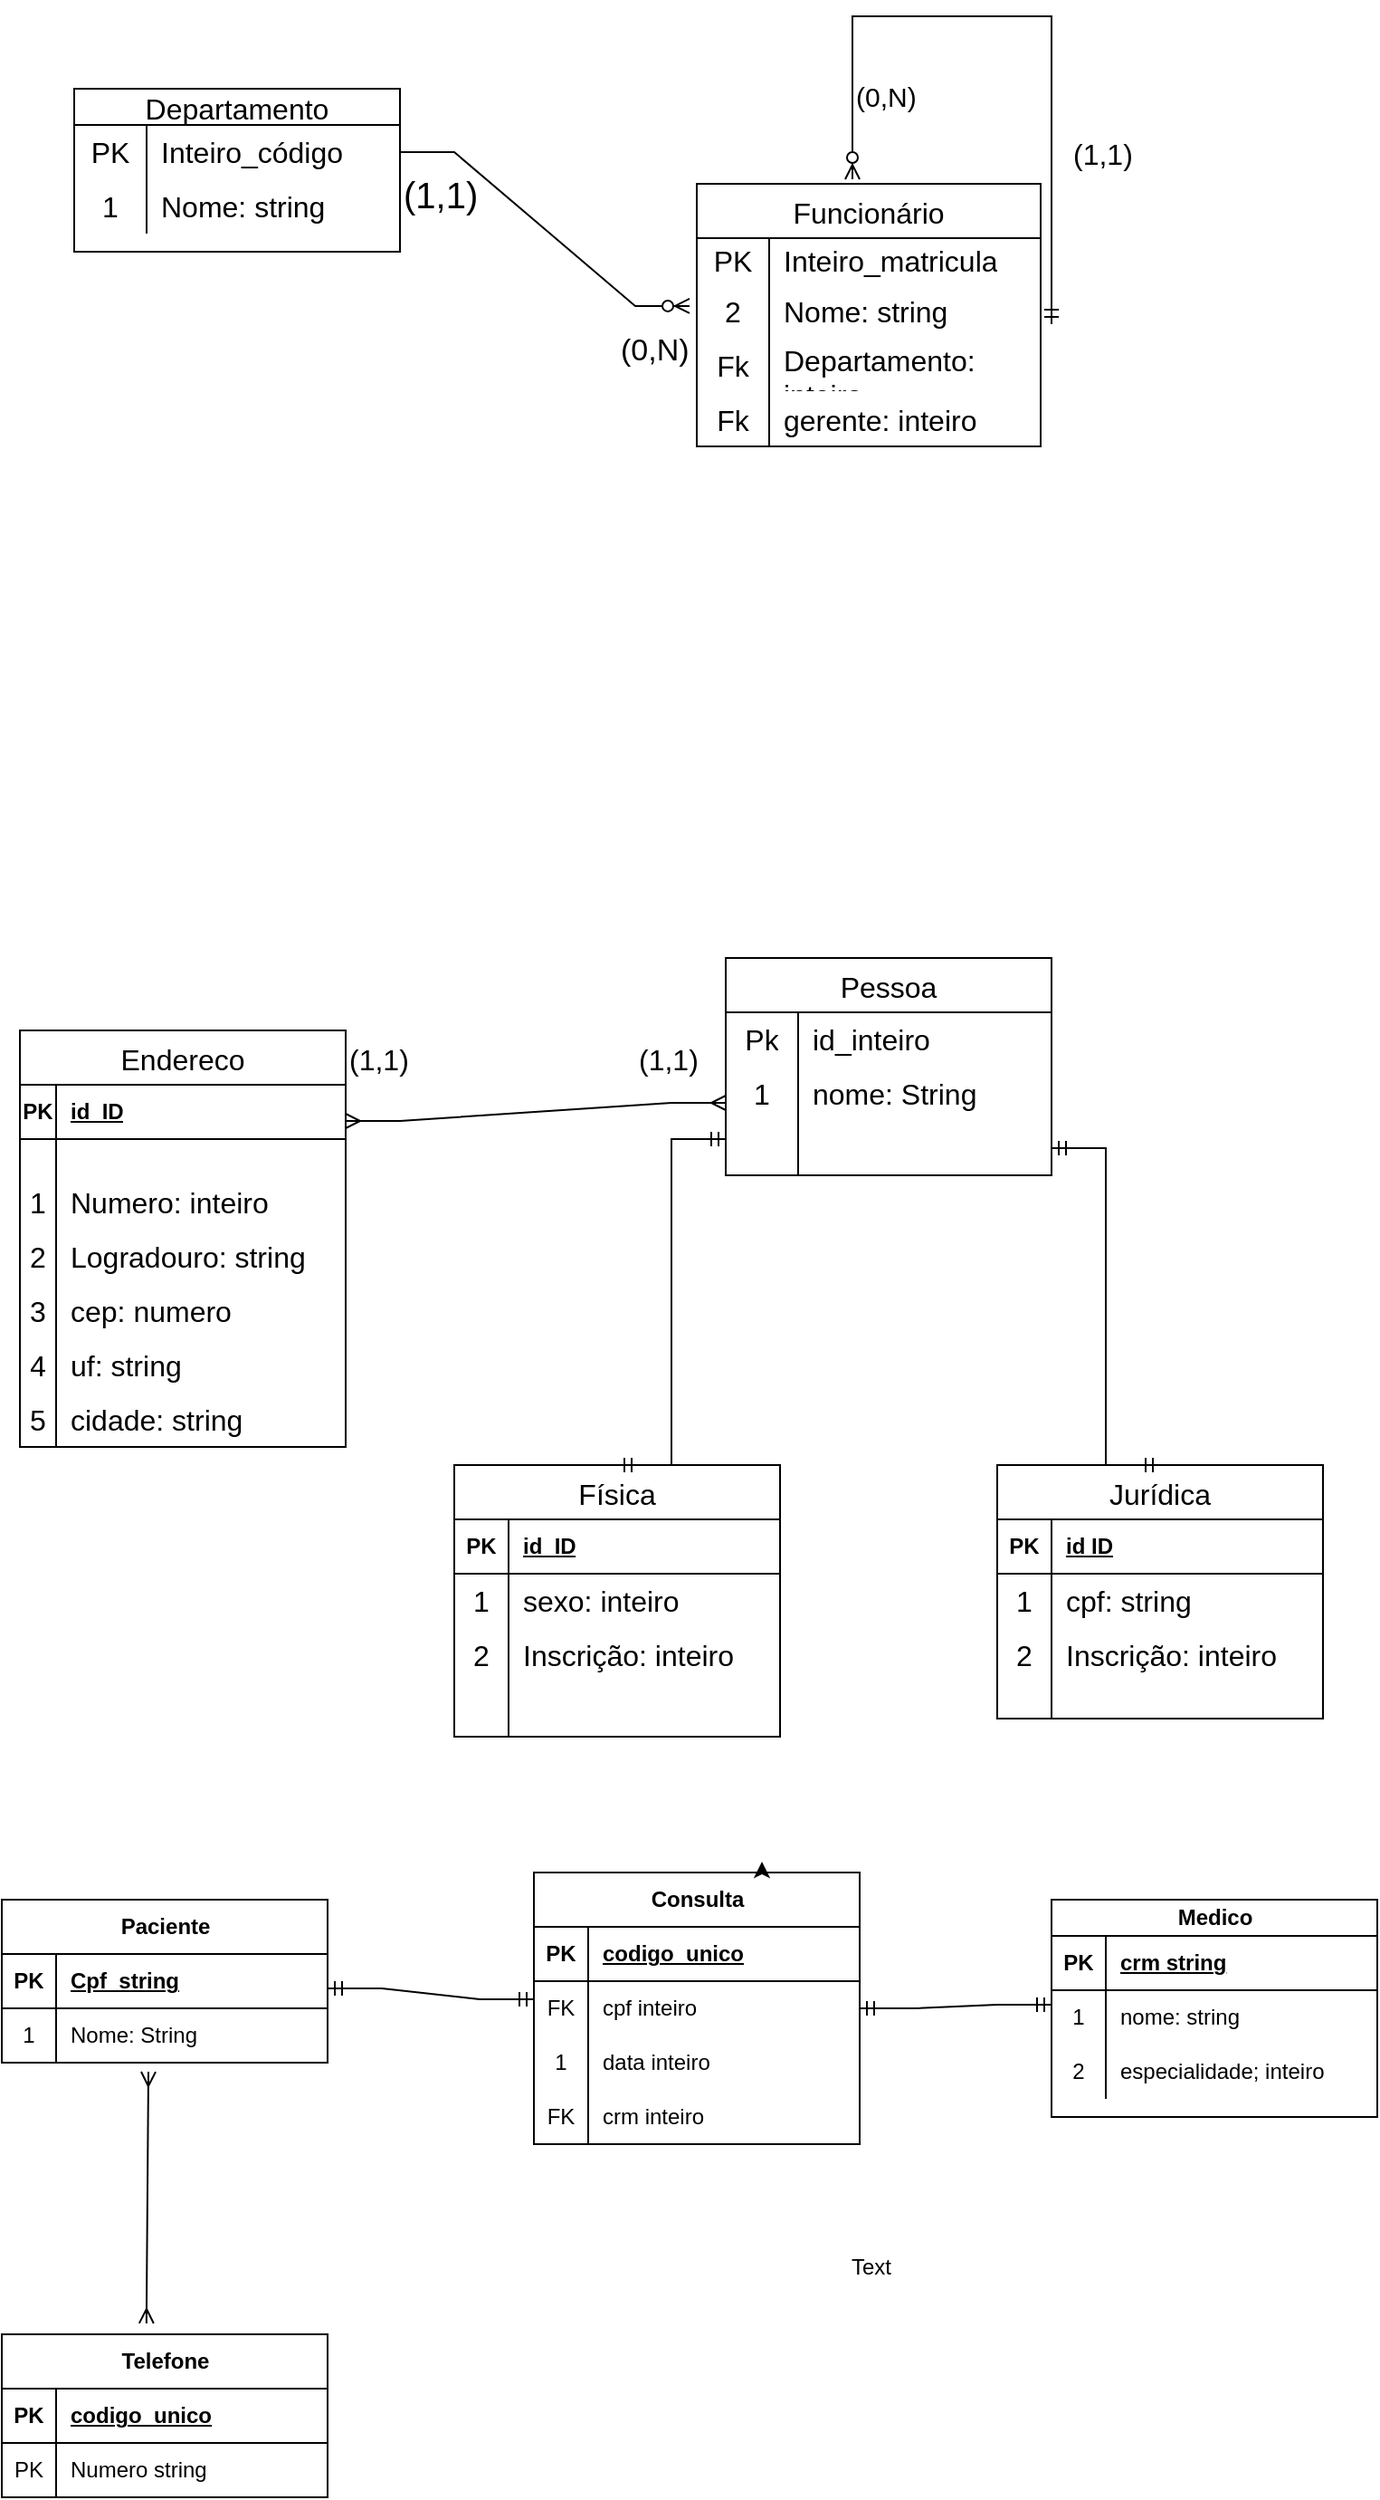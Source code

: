 <mxfile version="21.7.1" type="github">
  <diagram name="Página-1" id="cpwpBr8-dhj33MzZQWBF">
    <mxGraphModel dx="880" dy="478" grid="1" gridSize="10" guides="1" tooltips="1" connect="1" arrows="1" fold="1" page="1" pageScale="1" pageWidth="827" pageHeight="1169" math="0" shadow="0">
      <root>
        <mxCell id="0" />
        <mxCell id="1" parent="0" />
        <mxCell id="XWJ2DU5kBbgb5v6cPafS-4" value="Departamento" style="shape=table;startSize=20;container=1;collapsible=0;childLayout=tableLayout;fixedRows=1;rowLines=0;fontStyle=0;strokeColor=default;fontSize=16;" vertex="1" parent="1">
          <mxGeometry x="70" y="120" width="180" height="90" as="geometry" />
        </mxCell>
        <mxCell id="XWJ2DU5kBbgb5v6cPafS-5" value="" style="shape=tableRow;horizontal=0;startSize=0;swimlaneHead=0;swimlaneBody=0;top=0;left=0;bottom=0;right=0;collapsible=0;dropTarget=0;fillColor=none;points=[[0,0.5],[1,0.5]];portConstraint=eastwest;strokeColor=inherit;fontSize=16;" vertex="1" parent="XWJ2DU5kBbgb5v6cPafS-4">
          <mxGeometry y="20" width="180" height="30" as="geometry" />
        </mxCell>
        <mxCell id="XWJ2DU5kBbgb5v6cPafS-6" value="PK" style="shape=partialRectangle;html=1;whiteSpace=wrap;connectable=0;fillColor=none;top=0;left=0;bottom=0;right=0;overflow=hidden;pointerEvents=1;strokeColor=inherit;fontSize=16;" vertex="1" parent="XWJ2DU5kBbgb5v6cPafS-5">
          <mxGeometry width="40" height="30" as="geometry">
            <mxRectangle width="40" height="30" as="alternateBounds" />
          </mxGeometry>
        </mxCell>
        <mxCell id="XWJ2DU5kBbgb5v6cPafS-7" value="Inteiro_código" style="shape=partialRectangle;html=1;whiteSpace=wrap;connectable=0;fillColor=none;top=0;left=0;bottom=0;right=0;align=left;spacingLeft=6;overflow=hidden;strokeColor=inherit;fontSize=16;" vertex="1" parent="XWJ2DU5kBbgb5v6cPafS-5">
          <mxGeometry x="40" width="140" height="30" as="geometry">
            <mxRectangle width="140" height="30" as="alternateBounds" />
          </mxGeometry>
        </mxCell>
        <mxCell id="XWJ2DU5kBbgb5v6cPafS-8" value="" style="shape=tableRow;horizontal=0;startSize=0;swimlaneHead=0;swimlaneBody=0;top=0;left=0;bottom=0;right=0;collapsible=0;dropTarget=0;fillColor=none;points=[[0,0.5],[1,0.5]];portConstraint=eastwest;strokeColor=inherit;fontSize=16;" vertex="1" parent="XWJ2DU5kBbgb5v6cPafS-4">
          <mxGeometry y="50" width="180" height="30" as="geometry" />
        </mxCell>
        <mxCell id="XWJ2DU5kBbgb5v6cPafS-9" value="1" style="shape=partialRectangle;html=1;whiteSpace=wrap;connectable=0;fillColor=none;top=0;left=0;bottom=0;right=0;overflow=hidden;strokeColor=inherit;fontSize=16;" vertex="1" parent="XWJ2DU5kBbgb5v6cPafS-8">
          <mxGeometry width="40" height="30" as="geometry">
            <mxRectangle width="40" height="30" as="alternateBounds" />
          </mxGeometry>
        </mxCell>
        <mxCell id="XWJ2DU5kBbgb5v6cPafS-10" value="Nome: string" style="shape=partialRectangle;html=1;whiteSpace=wrap;connectable=0;fillColor=none;top=0;left=0;bottom=0;right=0;align=left;spacingLeft=6;overflow=hidden;strokeColor=inherit;fontSize=16;" vertex="1" parent="XWJ2DU5kBbgb5v6cPafS-8">
          <mxGeometry x="40" width="140" height="30" as="geometry">
            <mxRectangle width="140" height="30" as="alternateBounds" />
          </mxGeometry>
        </mxCell>
        <mxCell id="XWJ2DU5kBbgb5v6cPafS-16" value="&lt;font style=&quot;font-size: 20px;&quot;&gt;(1,1)&lt;/font&gt;" style="text;whiteSpace=wrap;html=1;" vertex="1" parent="1">
          <mxGeometry x="250" y="160" width="80" height="40" as="geometry" />
        </mxCell>
        <mxCell id="XWJ2DU5kBbgb5v6cPafS-18" value="Funcionário" style="shape=table;startSize=30;container=1;collapsible=0;childLayout=tableLayout;fixedRows=1;rowLines=0;fontStyle=0;strokeColor=default;fontSize=16;" vertex="1" parent="1">
          <mxGeometry x="414" y="172.5" width="190" height="145" as="geometry" />
        </mxCell>
        <mxCell id="XWJ2DU5kBbgb5v6cPafS-19" value="" style="shape=tableRow;horizontal=0;startSize=0;swimlaneHead=0;swimlaneBody=0;top=0;left=0;bottom=0;right=0;collapsible=0;dropTarget=0;fillColor=none;points=[[0,0.5],[1,0.5]];portConstraint=eastwest;strokeColor=inherit;fontSize=16;" vertex="1" parent="XWJ2DU5kBbgb5v6cPafS-18">
          <mxGeometry y="30" width="190" height="25" as="geometry" />
        </mxCell>
        <mxCell id="XWJ2DU5kBbgb5v6cPafS-20" value="PK" style="shape=partialRectangle;html=1;whiteSpace=wrap;connectable=0;fillColor=none;top=0;left=0;bottom=0;right=0;overflow=hidden;pointerEvents=1;strokeColor=inherit;fontSize=16;" vertex="1" parent="XWJ2DU5kBbgb5v6cPafS-19">
          <mxGeometry width="40" height="25" as="geometry">
            <mxRectangle width="40" height="25" as="alternateBounds" />
          </mxGeometry>
        </mxCell>
        <mxCell id="XWJ2DU5kBbgb5v6cPafS-21" value="Inteiro_matricula" style="shape=partialRectangle;html=1;whiteSpace=wrap;connectable=0;fillColor=none;top=0;left=0;bottom=0;right=0;align=left;spacingLeft=6;overflow=hidden;strokeColor=inherit;fontSize=16;" vertex="1" parent="XWJ2DU5kBbgb5v6cPafS-19">
          <mxGeometry x="40" width="150" height="25" as="geometry">
            <mxRectangle width="150" height="25" as="alternateBounds" />
          </mxGeometry>
        </mxCell>
        <mxCell id="XWJ2DU5kBbgb5v6cPafS-22" value="" style="shape=tableRow;horizontal=0;startSize=0;swimlaneHead=0;swimlaneBody=0;top=0;left=0;bottom=0;right=0;collapsible=0;dropTarget=0;fillColor=none;points=[[0,0.5],[1,0.5]];portConstraint=eastwest;strokeColor=inherit;fontSize=16;" vertex="1" parent="XWJ2DU5kBbgb5v6cPafS-18">
          <mxGeometry y="55" width="190" height="30" as="geometry" />
        </mxCell>
        <mxCell id="XWJ2DU5kBbgb5v6cPafS-23" value="2" style="shape=partialRectangle;html=1;whiteSpace=wrap;connectable=0;fillColor=none;top=0;left=0;bottom=0;right=0;overflow=hidden;strokeColor=inherit;fontSize=16;" vertex="1" parent="XWJ2DU5kBbgb5v6cPafS-22">
          <mxGeometry width="40" height="30" as="geometry">
            <mxRectangle width="40" height="30" as="alternateBounds" />
          </mxGeometry>
        </mxCell>
        <mxCell id="XWJ2DU5kBbgb5v6cPafS-24" value="Nome: string" style="shape=partialRectangle;html=1;whiteSpace=wrap;connectable=0;fillColor=none;top=0;left=0;bottom=0;right=0;align=left;spacingLeft=6;overflow=hidden;strokeColor=inherit;fontSize=16;" vertex="1" parent="XWJ2DU5kBbgb5v6cPafS-22">
          <mxGeometry x="40" width="150" height="30" as="geometry">
            <mxRectangle width="150" height="30" as="alternateBounds" />
          </mxGeometry>
        </mxCell>
        <mxCell id="XWJ2DU5kBbgb5v6cPafS-39" value="" style="shape=tableRow;horizontal=0;startSize=0;swimlaneHead=0;swimlaneBody=0;top=0;left=0;bottom=0;right=0;collapsible=0;dropTarget=0;fillColor=none;points=[[0,0.5],[1,0.5]];portConstraint=eastwest;strokeColor=inherit;fontSize=16;" vertex="1" parent="XWJ2DU5kBbgb5v6cPafS-18">
          <mxGeometry y="85" width="190" height="30" as="geometry" />
        </mxCell>
        <mxCell id="XWJ2DU5kBbgb5v6cPafS-40" value="Fk" style="shape=partialRectangle;html=1;whiteSpace=wrap;connectable=0;fillColor=none;top=0;left=0;bottom=0;right=0;overflow=hidden;strokeColor=inherit;fontSize=16;" vertex="1" parent="XWJ2DU5kBbgb5v6cPafS-39">
          <mxGeometry width="40" height="30" as="geometry">
            <mxRectangle width="40" height="30" as="alternateBounds" />
          </mxGeometry>
        </mxCell>
        <mxCell id="XWJ2DU5kBbgb5v6cPafS-41" value="Departamento: inteiro" style="shape=partialRectangle;html=1;whiteSpace=wrap;connectable=0;fillColor=none;top=0;left=0;bottom=0;right=0;align=left;spacingLeft=6;overflow=hidden;strokeColor=inherit;fontSize=16;" vertex="1" parent="XWJ2DU5kBbgb5v6cPafS-39">
          <mxGeometry x="40" width="150" height="30" as="geometry">
            <mxRectangle width="150" height="30" as="alternateBounds" />
          </mxGeometry>
        </mxCell>
        <mxCell id="XWJ2DU5kBbgb5v6cPafS-25" value="" style="shape=tableRow;horizontal=0;startSize=0;swimlaneHead=0;swimlaneBody=0;top=0;left=0;bottom=0;right=0;collapsible=0;dropTarget=0;fillColor=none;points=[[0,0.5],[1,0.5]];portConstraint=eastwest;strokeColor=inherit;fontSize=16;" vertex="1" parent="XWJ2DU5kBbgb5v6cPafS-18">
          <mxGeometry y="115" width="190" height="30" as="geometry" />
        </mxCell>
        <mxCell id="XWJ2DU5kBbgb5v6cPafS-26" value="Fk" style="shape=partialRectangle;html=1;whiteSpace=wrap;connectable=0;fillColor=none;top=0;left=0;bottom=0;right=0;overflow=hidden;strokeColor=inherit;fontSize=16;" vertex="1" parent="XWJ2DU5kBbgb5v6cPafS-25">
          <mxGeometry width="40" height="30" as="geometry">
            <mxRectangle width="40" height="30" as="alternateBounds" />
          </mxGeometry>
        </mxCell>
        <mxCell id="XWJ2DU5kBbgb5v6cPafS-27" value="gerente: inteiro" style="shape=partialRectangle;html=1;whiteSpace=wrap;connectable=0;fillColor=none;top=0;left=0;bottom=0;right=0;align=left;spacingLeft=6;overflow=hidden;strokeColor=inherit;fontSize=16;" vertex="1" parent="XWJ2DU5kBbgb5v6cPafS-25">
          <mxGeometry x="40" width="150" height="30" as="geometry">
            <mxRectangle width="150" height="30" as="alternateBounds" />
          </mxGeometry>
        </mxCell>
        <mxCell id="XWJ2DU5kBbgb5v6cPafS-28" value="&lt;font style=&quot;font-size: 17px;&quot;&gt;(0,N)&lt;/font&gt;" style="text;whiteSpace=wrap;html=1;" vertex="1" parent="1">
          <mxGeometry x="370" y="247.5" width="60" height="40" as="geometry" />
        </mxCell>
        <mxCell id="XWJ2DU5kBbgb5v6cPafS-32" value="&lt;font style=&quot;font-size: 16px;&quot;&gt;(1,1)&lt;/font&gt;" style="text;whiteSpace=wrap;html=1;" vertex="1" parent="1">
          <mxGeometry x="620" y="140" width="60" height="40" as="geometry" />
        </mxCell>
        <mxCell id="XWJ2DU5kBbgb5v6cPafS-37" value="&lt;font style=&quot;font-size: 15px;&quot;&gt;(0,N)&lt;/font&gt;" style="text;whiteSpace=wrap;html=1;" vertex="1" parent="1">
          <mxGeometry x="500" y="108.75" width="60" height="40" as="geometry" />
        </mxCell>
        <mxCell id="XWJ2DU5kBbgb5v6cPafS-38" value="" style="edgeStyle=entityRelationEdgeStyle;fontSize=12;html=1;endArrow=ERzeroToMany;endFill=1;rounded=0;entryX=0;entryY=0.444;entryDx=0;entryDy=0;entryPerimeter=0;exitX=1;exitY=0.5;exitDx=0;exitDy=0;" edge="1" parent="1" source="XWJ2DU5kBbgb5v6cPafS-5">
          <mxGeometry width="100" height="100" relative="1" as="geometry">
            <mxPoint x="170" y="410" as="sourcePoint" />
            <mxPoint x="410" y="239.96" as="targetPoint" />
            <Array as="points">
              <mxPoint x="150" y="310" />
              <mxPoint x="340" y="270" />
              <mxPoint x="260" y="410" />
              <mxPoint x="200" y="320" />
            </Array>
          </mxGeometry>
        </mxCell>
        <mxCell id="XWJ2DU5kBbgb5v6cPafS-48" value="" style="edgeStyle=elbowEdgeStyle;fontSize=12;html=1;endArrow=ERzeroToMany;startArrow=ERmandOne;rounded=0;elbow=vertical;" edge="1" parent="1">
          <mxGeometry width="100" height="100" relative="1" as="geometry">
            <mxPoint x="610" y="250" as="sourcePoint" />
            <mxPoint x="500" y="170" as="targetPoint" />
            <Array as="points">
              <mxPoint x="530" y="80" />
            </Array>
          </mxGeometry>
        </mxCell>
        <mxCell id="XWJ2DU5kBbgb5v6cPafS-50" value="Endereco " style="shape=table;startSize=30;container=1;collapsible=0;childLayout=tableLayout;fixedRows=1;rowLines=0;fontStyle=0;strokeColor=default;fontSize=16;" vertex="1" parent="1">
          <mxGeometry x="40" y="640" width="180" height="230" as="geometry" />
        </mxCell>
        <mxCell id="XWJ2DU5kBbgb5v6cPafS-122" value="" style="shape=tableRow;horizontal=0;startSize=0;swimlaneHead=0;swimlaneBody=0;fillColor=none;collapsible=0;dropTarget=0;points=[[0,0.5],[1,0.5]];portConstraint=eastwest;top=0;left=0;right=0;bottom=1;" vertex="1" parent="XWJ2DU5kBbgb5v6cPafS-50">
          <mxGeometry y="30" width="180" height="30" as="geometry" />
        </mxCell>
        <mxCell id="XWJ2DU5kBbgb5v6cPafS-123" value="PK" style="shape=partialRectangle;connectable=0;fillColor=none;top=0;left=0;bottom=0;right=0;fontStyle=1;overflow=hidden;whiteSpace=wrap;html=1;" vertex="1" parent="XWJ2DU5kBbgb5v6cPafS-122">
          <mxGeometry width="20" height="30" as="geometry">
            <mxRectangle width="20" height="30" as="alternateBounds" />
          </mxGeometry>
        </mxCell>
        <mxCell id="XWJ2DU5kBbgb5v6cPafS-124" value="id_ID" style="shape=partialRectangle;connectable=0;fillColor=none;top=0;left=0;bottom=0;right=0;align=left;spacingLeft=6;fontStyle=5;overflow=hidden;whiteSpace=wrap;html=1;" vertex="1" parent="XWJ2DU5kBbgb5v6cPafS-122">
          <mxGeometry x="20" width="160" height="30" as="geometry">
            <mxRectangle width="160" height="30" as="alternateBounds" />
          </mxGeometry>
        </mxCell>
        <mxCell id="XWJ2DU5kBbgb5v6cPafS-114" value="" style="shape=tableRow;horizontal=0;startSize=0;swimlaneHead=0;swimlaneBody=0;top=0;left=0;bottom=0;right=0;collapsible=0;dropTarget=0;fillColor=none;points=[[0,0.5],[1,0.5]];portConstraint=eastwest;strokeColor=inherit;fontSize=16;" vertex="1" parent="XWJ2DU5kBbgb5v6cPafS-50">
          <mxGeometry y="60" width="180" height="20" as="geometry" />
        </mxCell>
        <mxCell id="XWJ2DU5kBbgb5v6cPafS-115" value="" style="shape=partialRectangle;html=1;whiteSpace=wrap;connectable=0;fillColor=none;top=0;left=0;bottom=0;right=0;overflow=hidden;pointerEvents=1;strokeColor=inherit;fontSize=16;" vertex="1" parent="XWJ2DU5kBbgb5v6cPafS-114">
          <mxGeometry width="20" height="20" as="geometry">
            <mxRectangle width="20" height="20" as="alternateBounds" />
          </mxGeometry>
        </mxCell>
        <mxCell id="XWJ2DU5kBbgb5v6cPafS-116" value="" style="shape=partialRectangle;html=1;whiteSpace=wrap;connectable=0;fillColor=none;top=0;left=0;bottom=0;right=0;align=left;spacingLeft=6;overflow=hidden;strokeColor=inherit;fontSize=16;" vertex="1" parent="XWJ2DU5kBbgb5v6cPafS-114">
          <mxGeometry x="20" width="160" height="20" as="geometry">
            <mxRectangle width="160" height="20" as="alternateBounds" />
          </mxGeometry>
        </mxCell>
        <mxCell id="XWJ2DU5kBbgb5v6cPafS-51" value="" style="shape=tableRow;horizontal=0;startSize=0;swimlaneHead=0;swimlaneBody=0;top=0;left=0;bottom=0;right=0;collapsible=0;dropTarget=0;fillColor=none;points=[[0,0.5],[1,0.5]];portConstraint=eastwest;strokeColor=inherit;fontSize=16;" vertex="1" parent="XWJ2DU5kBbgb5v6cPafS-50">
          <mxGeometry y="80" width="180" height="30" as="geometry" />
        </mxCell>
        <mxCell id="XWJ2DU5kBbgb5v6cPafS-52" value="1" style="shape=partialRectangle;html=1;whiteSpace=wrap;connectable=0;fillColor=none;top=0;left=0;bottom=0;right=0;overflow=hidden;pointerEvents=1;strokeColor=inherit;fontSize=16;" vertex="1" parent="XWJ2DU5kBbgb5v6cPafS-51">
          <mxGeometry width="20" height="30" as="geometry">
            <mxRectangle width="20" height="30" as="alternateBounds" />
          </mxGeometry>
        </mxCell>
        <mxCell id="XWJ2DU5kBbgb5v6cPafS-53" value="Numero: inteiro" style="shape=partialRectangle;html=1;whiteSpace=wrap;connectable=0;fillColor=none;top=0;left=0;bottom=0;right=0;align=left;spacingLeft=6;overflow=hidden;strokeColor=inherit;fontSize=16;" vertex="1" parent="XWJ2DU5kBbgb5v6cPafS-51">
          <mxGeometry x="20" width="160" height="30" as="geometry">
            <mxRectangle width="160" height="30" as="alternateBounds" />
          </mxGeometry>
        </mxCell>
        <mxCell id="XWJ2DU5kBbgb5v6cPafS-54" value="" style="shape=tableRow;horizontal=0;startSize=0;swimlaneHead=0;swimlaneBody=0;top=0;left=0;bottom=0;right=0;collapsible=0;dropTarget=0;fillColor=none;points=[[0,0.5],[1,0.5]];portConstraint=eastwest;strokeColor=inherit;fontSize=16;" vertex="1" parent="XWJ2DU5kBbgb5v6cPafS-50">
          <mxGeometry y="110" width="180" height="30" as="geometry" />
        </mxCell>
        <mxCell id="XWJ2DU5kBbgb5v6cPafS-55" value="2" style="shape=partialRectangle;html=1;whiteSpace=wrap;connectable=0;fillColor=none;top=0;left=0;bottom=0;right=0;overflow=hidden;strokeColor=inherit;fontSize=16;" vertex="1" parent="XWJ2DU5kBbgb5v6cPafS-54">
          <mxGeometry width="20" height="30" as="geometry">
            <mxRectangle width="20" height="30" as="alternateBounds" />
          </mxGeometry>
        </mxCell>
        <mxCell id="XWJ2DU5kBbgb5v6cPafS-56" value="Logradouro: string" style="shape=partialRectangle;html=1;whiteSpace=wrap;connectable=0;fillColor=none;top=0;left=0;bottom=0;right=0;align=left;spacingLeft=6;overflow=hidden;strokeColor=inherit;fontSize=16;" vertex="1" parent="XWJ2DU5kBbgb5v6cPafS-54">
          <mxGeometry x="20" width="160" height="30" as="geometry">
            <mxRectangle width="160" height="30" as="alternateBounds" />
          </mxGeometry>
        </mxCell>
        <mxCell id="XWJ2DU5kBbgb5v6cPafS-57" value="" style="shape=tableRow;horizontal=0;startSize=0;swimlaneHead=0;swimlaneBody=0;top=0;left=0;bottom=0;right=0;collapsible=0;dropTarget=0;fillColor=none;points=[[0,0.5],[1,0.5]];portConstraint=eastwest;strokeColor=inherit;fontSize=16;" vertex="1" parent="XWJ2DU5kBbgb5v6cPafS-50">
          <mxGeometry y="140" width="180" height="30" as="geometry" />
        </mxCell>
        <mxCell id="XWJ2DU5kBbgb5v6cPafS-58" value="3" style="shape=partialRectangle;html=1;whiteSpace=wrap;connectable=0;fillColor=none;top=0;left=0;bottom=0;right=0;overflow=hidden;strokeColor=inherit;fontSize=16;" vertex="1" parent="XWJ2DU5kBbgb5v6cPafS-57">
          <mxGeometry width="20" height="30" as="geometry">
            <mxRectangle width="20" height="30" as="alternateBounds" />
          </mxGeometry>
        </mxCell>
        <mxCell id="XWJ2DU5kBbgb5v6cPafS-59" value="cep: numero" style="shape=partialRectangle;html=1;whiteSpace=wrap;connectable=0;fillColor=none;top=0;left=0;bottom=0;right=0;align=left;spacingLeft=6;overflow=hidden;strokeColor=inherit;fontSize=16;" vertex="1" parent="XWJ2DU5kBbgb5v6cPafS-57">
          <mxGeometry x="20" width="160" height="30" as="geometry">
            <mxRectangle width="160" height="30" as="alternateBounds" />
          </mxGeometry>
        </mxCell>
        <mxCell id="XWJ2DU5kBbgb5v6cPafS-93" value="" style="shape=tableRow;horizontal=0;startSize=0;swimlaneHead=0;swimlaneBody=0;top=0;left=0;bottom=0;right=0;collapsible=0;dropTarget=0;fillColor=none;points=[[0,0.5],[1,0.5]];portConstraint=eastwest;strokeColor=inherit;fontSize=16;" vertex="1" parent="XWJ2DU5kBbgb5v6cPafS-50">
          <mxGeometry y="170" width="180" height="30" as="geometry" />
        </mxCell>
        <mxCell id="XWJ2DU5kBbgb5v6cPafS-94" value="4" style="shape=partialRectangle;html=1;whiteSpace=wrap;connectable=0;fillColor=none;top=0;left=0;bottom=0;right=0;overflow=hidden;strokeColor=inherit;fontSize=16;" vertex="1" parent="XWJ2DU5kBbgb5v6cPafS-93">
          <mxGeometry width="20" height="30" as="geometry">
            <mxRectangle width="20" height="30" as="alternateBounds" />
          </mxGeometry>
        </mxCell>
        <mxCell id="XWJ2DU5kBbgb5v6cPafS-95" value="uf: string" style="shape=partialRectangle;html=1;whiteSpace=wrap;connectable=0;fillColor=none;top=0;left=0;bottom=0;right=0;align=left;spacingLeft=6;overflow=hidden;strokeColor=inherit;fontSize=16;" vertex="1" parent="XWJ2DU5kBbgb5v6cPafS-93">
          <mxGeometry x="20" width="160" height="30" as="geometry">
            <mxRectangle width="160" height="30" as="alternateBounds" />
          </mxGeometry>
        </mxCell>
        <mxCell id="XWJ2DU5kBbgb5v6cPafS-90" value="" style="shape=tableRow;horizontal=0;startSize=0;swimlaneHead=0;swimlaneBody=0;top=0;left=0;bottom=0;right=0;collapsible=0;dropTarget=0;fillColor=none;points=[[0,0.5],[1,0.5]];portConstraint=eastwest;strokeColor=inherit;fontSize=16;" vertex="1" parent="XWJ2DU5kBbgb5v6cPafS-50">
          <mxGeometry y="200" width="180" height="30" as="geometry" />
        </mxCell>
        <mxCell id="XWJ2DU5kBbgb5v6cPafS-91" value="5" style="shape=partialRectangle;html=1;whiteSpace=wrap;connectable=0;fillColor=none;top=0;left=0;bottom=0;right=0;overflow=hidden;strokeColor=inherit;fontSize=16;" vertex="1" parent="XWJ2DU5kBbgb5v6cPafS-90">
          <mxGeometry width="20" height="30" as="geometry">
            <mxRectangle width="20" height="30" as="alternateBounds" />
          </mxGeometry>
        </mxCell>
        <mxCell id="XWJ2DU5kBbgb5v6cPafS-92" value="cidade: string" style="shape=partialRectangle;html=1;whiteSpace=wrap;connectable=0;fillColor=none;top=0;left=0;bottom=0;right=0;align=left;spacingLeft=6;overflow=hidden;strokeColor=inherit;fontSize=16;" vertex="1" parent="XWJ2DU5kBbgb5v6cPafS-90">
          <mxGeometry x="20" width="160" height="30" as="geometry">
            <mxRectangle width="160" height="30" as="alternateBounds" />
          </mxGeometry>
        </mxCell>
        <mxCell id="XWJ2DU5kBbgb5v6cPafS-60" value="Pessoa" style="shape=table;startSize=30;container=1;collapsible=0;childLayout=tableLayout;fixedRows=1;rowLines=0;fontStyle=0;strokeColor=default;fontSize=16;" vertex="1" parent="1">
          <mxGeometry x="430" y="600" width="180" height="120" as="geometry" />
        </mxCell>
        <mxCell id="XWJ2DU5kBbgb5v6cPafS-61" value="" style="shape=tableRow;horizontal=0;startSize=0;swimlaneHead=0;swimlaneBody=0;top=0;left=0;bottom=0;right=0;collapsible=0;dropTarget=0;fillColor=none;points=[[0,0.5],[1,0.5]];portConstraint=eastwest;strokeColor=inherit;fontSize=16;" vertex="1" parent="XWJ2DU5kBbgb5v6cPafS-60">
          <mxGeometry y="30" width="180" height="30" as="geometry" />
        </mxCell>
        <mxCell id="XWJ2DU5kBbgb5v6cPafS-62" value="Pk" style="shape=partialRectangle;html=1;whiteSpace=wrap;connectable=0;fillColor=none;top=0;left=0;bottom=0;right=0;overflow=hidden;pointerEvents=1;strokeColor=inherit;fontSize=16;" vertex="1" parent="XWJ2DU5kBbgb5v6cPafS-61">
          <mxGeometry width="40" height="30" as="geometry">
            <mxRectangle width="40" height="30" as="alternateBounds" />
          </mxGeometry>
        </mxCell>
        <mxCell id="XWJ2DU5kBbgb5v6cPafS-63" value="id_inteiro" style="shape=partialRectangle;html=1;whiteSpace=wrap;connectable=0;fillColor=none;top=0;left=0;bottom=0;right=0;align=left;spacingLeft=6;overflow=hidden;strokeColor=inherit;fontSize=16;" vertex="1" parent="XWJ2DU5kBbgb5v6cPafS-61">
          <mxGeometry x="40" width="140" height="30" as="geometry">
            <mxRectangle width="140" height="30" as="alternateBounds" />
          </mxGeometry>
        </mxCell>
        <mxCell id="XWJ2DU5kBbgb5v6cPafS-64" value="" style="shape=tableRow;horizontal=0;startSize=0;swimlaneHead=0;swimlaneBody=0;top=0;left=0;bottom=0;right=0;collapsible=0;dropTarget=0;fillColor=none;points=[[0,0.5],[1,0.5]];portConstraint=eastwest;strokeColor=inherit;fontSize=16;" vertex="1" parent="XWJ2DU5kBbgb5v6cPafS-60">
          <mxGeometry y="60" width="180" height="30" as="geometry" />
        </mxCell>
        <mxCell id="XWJ2DU5kBbgb5v6cPafS-65" value="1" style="shape=partialRectangle;html=1;whiteSpace=wrap;connectable=0;fillColor=none;top=0;left=0;bottom=0;right=0;overflow=hidden;strokeColor=inherit;fontSize=16;" vertex="1" parent="XWJ2DU5kBbgb5v6cPafS-64">
          <mxGeometry width="40" height="30" as="geometry">
            <mxRectangle width="40" height="30" as="alternateBounds" />
          </mxGeometry>
        </mxCell>
        <mxCell id="XWJ2DU5kBbgb5v6cPafS-66" value="nome: String" style="shape=partialRectangle;html=1;whiteSpace=wrap;connectable=0;fillColor=none;top=0;left=0;bottom=0;right=0;align=left;spacingLeft=6;overflow=hidden;strokeColor=inherit;fontSize=16;" vertex="1" parent="XWJ2DU5kBbgb5v6cPafS-64">
          <mxGeometry x="40" width="140" height="30" as="geometry">
            <mxRectangle width="140" height="30" as="alternateBounds" />
          </mxGeometry>
        </mxCell>
        <mxCell id="XWJ2DU5kBbgb5v6cPafS-67" value="" style="shape=tableRow;horizontal=0;startSize=0;swimlaneHead=0;swimlaneBody=0;top=0;left=0;bottom=0;right=0;collapsible=0;dropTarget=0;fillColor=none;points=[[0,0.5],[1,0.5]];portConstraint=eastwest;strokeColor=inherit;fontSize=16;" vertex="1" parent="XWJ2DU5kBbgb5v6cPafS-60">
          <mxGeometry y="90" width="180" height="30" as="geometry" />
        </mxCell>
        <mxCell id="XWJ2DU5kBbgb5v6cPafS-68" value="" style="shape=partialRectangle;html=1;whiteSpace=wrap;connectable=0;fillColor=none;top=0;left=0;bottom=0;right=0;overflow=hidden;strokeColor=inherit;fontSize=16;" vertex="1" parent="XWJ2DU5kBbgb5v6cPafS-67">
          <mxGeometry width="40" height="30" as="geometry">
            <mxRectangle width="40" height="30" as="alternateBounds" />
          </mxGeometry>
        </mxCell>
        <mxCell id="XWJ2DU5kBbgb5v6cPafS-69" value="" style="shape=partialRectangle;html=1;whiteSpace=wrap;connectable=0;fillColor=none;top=0;left=0;bottom=0;right=0;align=left;spacingLeft=6;overflow=hidden;strokeColor=inherit;fontSize=16;" vertex="1" parent="XWJ2DU5kBbgb5v6cPafS-67">
          <mxGeometry x="40" width="140" height="30" as="geometry">
            <mxRectangle width="140" height="30" as="alternateBounds" />
          </mxGeometry>
        </mxCell>
        <mxCell id="XWJ2DU5kBbgb5v6cPafS-70" value="Física" style="shape=table;startSize=30;container=1;collapsible=0;childLayout=tableLayout;fixedRows=1;rowLines=0;fontStyle=0;strokeColor=default;fontSize=16;" vertex="1" parent="1">
          <mxGeometry x="280" y="880" width="180" height="150" as="geometry" />
        </mxCell>
        <mxCell id="XWJ2DU5kBbgb5v6cPafS-126" value="" style="shape=tableRow;horizontal=0;startSize=0;swimlaneHead=0;swimlaneBody=0;fillColor=none;collapsible=0;dropTarget=0;points=[[0,0.5],[1,0.5]];portConstraint=eastwest;top=0;left=0;right=0;bottom=1;" vertex="1" parent="XWJ2DU5kBbgb5v6cPafS-70">
          <mxGeometry y="30" width="180" height="30" as="geometry" />
        </mxCell>
        <mxCell id="XWJ2DU5kBbgb5v6cPafS-127" value="PK" style="shape=partialRectangle;connectable=0;fillColor=none;top=0;left=0;bottom=0;right=0;fontStyle=1;overflow=hidden;whiteSpace=wrap;html=1;" vertex="1" parent="XWJ2DU5kBbgb5v6cPafS-126">
          <mxGeometry width="30" height="30" as="geometry">
            <mxRectangle width="30" height="30" as="alternateBounds" />
          </mxGeometry>
        </mxCell>
        <mxCell id="XWJ2DU5kBbgb5v6cPafS-128" value="id_ID" style="shape=partialRectangle;connectable=0;fillColor=none;top=0;left=0;bottom=0;right=0;align=left;spacingLeft=6;fontStyle=5;overflow=hidden;whiteSpace=wrap;html=1;" vertex="1" parent="XWJ2DU5kBbgb5v6cPafS-126">
          <mxGeometry x="30" width="150" height="30" as="geometry">
            <mxRectangle width="150" height="30" as="alternateBounds" />
          </mxGeometry>
        </mxCell>
        <mxCell id="XWJ2DU5kBbgb5v6cPafS-71" value="" style="shape=tableRow;horizontal=0;startSize=0;swimlaneHead=0;swimlaneBody=0;top=0;left=0;bottom=0;right=0;collapsible=0;dropTarget=0;fillColor=none;points=[[0,0.5],[1,0.5]];portConstraint=eastwest;strokeColor=inherit;fontSize=16;" vertex="1" parent="XWJ2DU5kBbgb5v6cPafS-70">
          <mxGeometry y="60" width="180" height="30" as="geometry" />
        </mxCell>
        <mxCell id="XWJ2DU5kBbgb5v6cPafS-72" value="1" style="shape=partialRectangle;html=1;whiteSpace=wrap;connectable=0;fillColor=none;top=0;left=0;bottom=0;right=0;overflow=hidden;pointerEvents=1;strokeColor=inherit;fontSize=16;" vertex="1" parent="XWJ2DU5kBbgb5v6cPafS-71">
          <mxGeometry width="30" height="30" as="geometry">
            <mxRectangle width="30" height="30" as="alternateBounds" />
          </mxGeometry>
        </mxCell>
        <mxCell id="XWJ2DU5kBbgb5v6cPafS-73" value="sexo: inteiro" style="shape=partialRectangle;html=1;whiteSpace=wrap;connectable=0;fillColor=none;top=0;left=0;bottom=0;right=0;align=left;spacingLeft=6;overflow=hidden;strokeColor=inherit;fontSize=16;" vertex="1" parent="XWJ2DU5kBbgb5v6cPafS-71">
          <mxGeometry x="30" width="150" height="30" as="geometry">
            <mxRectangle width="150" height="30" as="alternateBounds" />
          </mxGeometry>
        </mxCell>
        <mxCell id="XWJ2DU5kBbgb5v6cPafS-74" value="" style="shape=tableRow;horizontal=0;startSize=0;swimlaneHead=0;swimlaneBody=0;top=0;left=0;bottom=0;right=0;collapsible=0;dropTarget=0;fillColor=none;points=[[0,0.5],[1,0.5]];portConstraint=eastwest;strokeColor=inherit;fontSize=16;" vertex="1" parent="XWJ2DU5kBbgb5v6cPafS-70">
          <mxGeometry y="90" width="180" height="30" as="geometry" />
        </mxCell>
        <mxCell id="XWJ2DU5kBbgb5v6cPafS-75" value="2" style="shape=partialRectangle;html=1;whiteSpace=wrap;connectable=0;fillColor=none;top=0;left=0;bottom=0;right=0;overflow=hidden;strokeColor=inherit;fontSize=16;" vertex="1" parent="XWJ2DU5kBbgb5v6cPafS-74">
          <mxGeometry width="30" height="30" as="geometry">
            <mxRectangle width="30" height="30" as="alternateBounds" />
          </mxGeometry>
        </mxCell>
        <mxCell id="XWJ2DU5kBbgb5v6cPafS-76" value="Inscrição: inteiro" style="shape=partialRectangle;html=1;whiteSpace=wrap;connectable=0;fillColor=none;top=0;left=0;bottom=0;right=0;align=left;spacingLeft=6;overflow=hidden;strokeColor=inherit;fontSize=16;" vertex="1" parent="XWJ2DU5kBbgb5v6cPafS-74">
          <mxGeometry x="30" width="150" height="30" as="geometry">
            <mxRectangle width="150" height="30" as="alternateBounds" />
          </mxGeometry>
        </mxCell>
        <mxCell id="XWJ2DU5kBbgb5v6cPafS-77" value="" style="shape=tableRow;horizontal=0;startSize=0;swimlaneHead=0;swimlaneBody=0;top=0;left=0;bottom=0;right=0;collapsible=0;dropTarget=0;fillColor=none;points=[[0,0.5],[1,0.5]];portConstraint=eastwest;strokeColor=inherit;fontSize=16;" vertex="1" parent="XWJ2DU5kBbgb5v6cPafS-70">
          <mxGeometry y="120" width="180" height="30" as="geometry" />
        </mxCell>
        <mxCell id="XWJ2DU5kBbgb5v6cPafS-78" value="" style="shape=partialRectangle;html=1;whiteSpace=wrap;connectable=0;fillColor=none;top=0;left=0;bottom=0;right=0;overflow=hidden;strokeColor=inherit;fontSize=16;" vertex="1" parent="XWJ2DU5kBbgb5v6cPafS-77">
          <mxGeometry width="30" height="30" as="geometry">
            <mxRectangle width="30" height="30" as="alternateBounds" />
          </mxGeometry>
        </mxCell>
        <mxCell id="XWJ2DU5kBbgb5v6cPafS-79" value="" style="shape=partialRectangle;html=1;whiteSpace=wrap;connectable=0;fillColor=none;top=0;left=0;bottom=0;right=0;align=left;spacingLeft=6;overflow=hidden;strokeColor=inherit;fontSize=16;" vertex="1" parent="XWJ2DU5kBbgb5v6cPafS-77">
          <mxGeometry x="30" width="150" height="30" as="geometry">
            <mxRectangle width="150" height="30" as="alternateBounds" />
          </mxGeometry>
        </mxCell>
        <mxCell id="XWJ2DU5kBbgb5v6cPafS-97" value="&lt;font style=&quot;font-size: 16px;&quot;&gt;(1,1)&lt;/font&gt;" style="text;whiteSpace=wrap;html=1;" vertex="1" parent="1">
          <mxGeometry x="220" y="640" width="60" height="40" as="geometry" />
        </mxCell>
        <mxCell id="XWJ2DU5kBbgb5v6cPafS-98" value="&lt;font style=&quot;font-size: 16px;&quot;&gt;(1,1)&lt;/font&gt;" style="text;whiteSpace=wrap;html=1;" vertex="1" parent="1">
          <mxGeometry x="380" y="640" width="60" height="40" as="geometry" />
        </mxCell>
        <mxCell id="XWJ2DU5kBbgb5v6cPafS-99" value="" style="edgeStyle=entityRelationEdgeStyle;fontSize=12;html=1;endArrow=ERmany;startArrow=ERmany;rounded=0;entryX=0.833;entryY=1;entryDx=0;entryDy=0;entryPerimeter=0;" edge="1" parent="1" target="XWJ2DU5kBbgb5v6cPafS-98">
          <mxGeometry width="100" height="100" relative="1" as="geometry">
            <mxPoint x="220" y="690" as="sourcePoint" />
            <mxPoint x="320" y="590" as="targetPoint" />
            <Array as="points">
              <mxPoint x="340" y="620" />
            </Array>
          </mxGeometry>
        </mxCell>
        <mxCell id="XWJ2DU5kBbgb5v6cPafS-103" value="Jurídica" style="shape=table;startSize=30;container=1;collapsible=0;childLayout=tableLayout;fixedRows=1;rowLines=0;fontStyle=0;strokeColor=default;fontSize=16;" vertex="1" parent="1">
          <mxGeometry x="580" y="880" width="180" height="140" as="geometry" />
        </mxCell>
        <mxCell id="XWJ2DU5kBbgb5v6cPafS-138" value="" style="shape=tableRow;horizontal=0;startSize=0;swimlaneHead=0;swimlaneBody=0;fillColor=none;collapsible=0;dropTarget=0;points=[[0,0.5],[1,0.5]];portConstraint=eastwest;top=0;left=0;right=0;bottom=1;" vertex="1" parent="XWJ2DU5kBbgb5v6cPafS-103">
          <mxGeometry y="30" width="180" height="30" as="geometry" />
        </mxCell>
        <mxCell id="XWJ2DU5kBbgb5v6cPafS-139" value="PK" style="shape=partialRectangle;connectable=0;fillColor=none;top=0;left=0;bottom=0;right=0;fontStyle=1;overflow=hidden;whiteSpace=wrap;html=1;" vertex="1" parent="XWJ2DU5kBbgb5v6cPafS-138">
          <mxGeometry width="30" height="30" as="geometry">
            <mxRectangle width="30" height="30" as="alternateBounds" />
          </mxGeometry>
        </mxCell>
        <mxCell id="XWJ2DU5kBbgb5v6cPafS-140" value="id ID" style="shape=partialRectangle;connectable=0;fillColor=none;top=0;left=0;bottom=0;right=0;align=left;spacingLeft=6;fontStyle=5;overflow=hidden;whiteSpace=wrap;html=1;" vertex="1" parent="XWJ2DU5kBbgb5v6cPafS-138">
          <mxGeometry x="30" width="150" height="30" as="geometry">
            <mxRectangle width="150" height="30" as="alternateBounds" />
          </mxGeometry>
        </mxCell>
        <mxCell id="XWJ2DU5kBbgb5v6cPafS-104" value="" style="shape=tableRow;horizontal=0;startSize=0;swimlaneHead=0;swimlaneBody=0;top=0;left=0;bottom=0;right=0;collapsible=0;dropTarget=0;fillColor=none;points=[[0,0.5],[1,0.5]];portConstraint=eastwest;strokeColor=inherit;fontSize=16;" vertex="1" parent="XWJ2DU5kBbgb5v6cPafS-103">
          <mxGeometry y="60" width="180" height="30" as="geometry" />
        </mxCell>
        <mxCell id="XWJ2DU5kBbgb5v6cPafS-105" value="1" style="shape=partialRectangle;html=1;whiteSpace=wrap;connectable=0;fillColor=none;top=0;left=0;bottom=0;right=0;overflow=hidden;pointerEvents=1;strokeColor=inherit;fontSize=16;" vertex="1" parent="XWJ2DU5kBbgb5v6cPafS-104">
          <mxGeometry width="30" height="30" as="geometry">
            <mxRectangle width="30" height="30" as="alternateBounds" />
          </mxGeometry>
        </mxCell>
        <mxCell id="XWJ2DU5kBbgb5v6cPafS-106" value="cpf: string" style="shape=partialRectangle;html=1;whiteSpace=wrap;connectable=0;fillColor=none;top=0;left=0;bottom=0;right=0;align=left;spacingLeft=6;overflow=hidden;strokeColor=inherit;fontSize=16;" vertex="1" parent="XWJ2DU5kBbgb5v6cPafS-104">
          <mxGeometry x="30" width="150" height="30" as="geometry">
            <mxRectangle width="150" height="30" as="alternateBounds" />
          </mxGeometry>
        </mxCell>
        <mxCell id="XWJ2DU5kBbgb5v6cPafS-107" value="" style="shape=tableRow;horizontal=0;startSize=0;swimlaneHead=0;swimlaneBody=0;top=0;left=0;bottom=0;right=0;collapsible=0;dropTarget=0;fillColor=none;points=[[0,0.5],[1,0.5]];portConstraint=eastwest;strokeColor=inherit;fontSize=16;" vertex="1" parent="XWJ2DU5kBbgb5v6cPafS-103">
          <mxGeometry y="90" width="180" height="30" as="geometry" />
        </mxCell>
        <mxCell id="XWJ2DU5kBbgb5v6cPafS-108" value="2" style="shape=partialRectangle;html=1;whiteSpace=wrap;connectable=0;fillColor=none;top=0;left=0;bottom=0;right=0;overflow=hidden;strokeColor=inherit;fontSize=16;" vertex="1" parent="XWJ2DU5kBbgb5v6cPafS-107">
          <mxGeometry width="30" height="30" as="geometry">
            <mxRectangle width="30" height="30" as="alternateBounds" />
          </mxGeometry>
        </mxCell>
        <mxCell id="XWJ2DU5kBbgb5v6cPafS-109" value="Inscrição: inteiro" style="shape=partialRectangle;html=1;whiteSpace=wrap;connectable=0;fillColor=none;top=0;left=0;bottom=0;right=0;align=left;spacingLeft=6;overflow=hidden;strokeColor=inherit;fontSize=16;" vertex="1" parent="XWJ2DU5kBbgb5v6cPafS-107">
          <mxGeometry x="30" width="150" height="30" as="geometry">
            <mxRectangle width="150" height="30" as="alternateBounds" />
          </mxGeometry>
        </mxCell>
        <mxCell id="XWJ2DU5kBbgb5v6cPafS-110" value="" style="shape=tableRow;horizontal=0;startSize=0;swimlaneHead=0;swimlaneBody=0;top=0;left=0;bottom=0;right=0;collapsible=0;dropTarget=0;fillColor=none;points=[[0,0.5],[1,0.5]];portConstraint=eastwest;strokeColor=inherit;fontSize=16;" vertex="1" parent="XWJ2DU5kBbgb5v6cPafS-103">
          <mxGeometry y="120" width="180" height="20" as="geometry" />
        </mxCell>
        <mxCell id="XWJ2DU5kBbgb5v6cPafS-111" value="" style="shape=partialRectangle;html=1;whiteSpace=wrap;connectable=0;fillColor=none;top=0;left=0;bottom=0;right=0;overflow=hidden;strokeColor=inherit;fontSize=16;" vertex="1" parent="XWJ2DU5kBbgb5v6cPafS-110">
          <mxGeometry width="30" height="20" as="geometry">
            <mxRectangle width="30" height="20" as="alternateBounds" />
          </mxGeometry>
        </mxCell>
        <mxCell id="XWJ2DU5kBbgb5v6cPafS-112" value="" style="shape=partialRectangle;html=1;whiteSpace=wrap;connectable=0;fillColor=none;top=0;left=0;bottom=0;right=0;align=left;spacingLeft=6;overflow=hidden;strokeColor=inherit;fontSize=16;" vertex="1" parent="XWJ2DU5kBbgb5v6cPafS-110">
          <mxGeometry x="30" width="150" height="20" as="geometry">
            <mxRectangle width="150" height="20" as="alternateBounds" />
          </mxGeometry>
        </mxCell>
        <mxCell id="XWJ2DU5kBbgb5v6cPafS-118" value="" style="edgeStyle=entityRelationEdgeStyle;fontSize=12;html=1;endArrow=ERmandOne;startArrow=ERmandOne;rounded=0;exitX=0.5;exitY=0;exitDx=0;exitDy=0;entryX=0;entryY=0.333;entryDx=0;entryDy=0;entryPerimeter=0;" edge="1" parent="1" source="XWJ2DU5kBbgb5v6cPafS-70" target="XWJ2DU5kBbgb5v6cPafS-67">
          <mxGeometry width="100" height="100" relative="1" as="geometry">
            <mxPoint x="330" y="810" as="sourcePoint" />
            <mxPoint x="430" y="710" as="targetPoint" />
          </mxGeometry>
        </mxCell>
        <mxCell id="XWJ2DU5kBbgb5v6cPafS-120" value="" style="edgeStyle=entityRelationEdgeStyle;fontSize=12;html=1;endArrow=ERmandOne;startArrow=ERmandOne;rounded=0;exitX=0.5;exitY=0;exitDx=0;exitDy=0;" edge="1" parent="1" source="XWJ2DU5kBbgb5v6cPafS-103" target="XWJ2DU5kBbgb5v6cPafS-67">
          <mxGeometry width="100" height="100" relative="1" as="geometry">
            <mxPoint x="686.02" y="880" as="sourcePoint" />
            <mxPoint x="610" y="670.96" as="targetPoint" />
            <Array as="points">
              <mxPoint x="690" y="890" />
            </Array>
          </mxGeometry>
        </mxCell>
        <mxCell id="XWJ2DU5kBbgb5v6cPafS-141" value="Medico" style="shape=table;startSize=20;container=1;collapsible=1;childLayout=tableLayout;fixedRows=1;rowLines=0;fontStyle=1;align=center;resizeLast=1;html=1;" vertex="1" parent="1">
          <mxGeometry x="610" y="1120" width="180" height="120" as="geometry" />
        </mxCell>
        <mxCell id="XWJ2DU5kBbgb5v6cPafS-142" value="" style="shape=tableRow;horizontal=0;startSize=0;swimlaneHead=0;swimlaneBody=0;fillColor=none;collapsible=0;dropTarget=0;points=[[0,0.5],[1,0.5]];portConstraint=eastwest;top=0;left=0;right=0;bottom=1;" vertex="1" parent="XWJ2DU5kBbgb5v6cPafS-141">
          <mxGeometry y="20" width="180" height="30" as="geometry" />
        </mxCell>
        <mxCell id="XWJ2DU5kBbgb5v6cPafS-143" value="PK" style="shape=partialRectangle;connectable=0;fillColor=none;top=0;left=0;bottom=0;right=0;fontStyle=1;overflow=hidden;whiteSpace=wrap;html=1;" vertex="1" parent="XWJ2DU5kBbgb5v6cPafS-142">
          <mxGeometry width="30" height="30" as="geometry">
            <mxRectangle width="30" height="30" as="alternateBounds" />
          </mxGeometry>
        </mxCell>
        <mxCell id="XWJ2DU5kBbgb5v6cPafS-144" value="crm string" style="shape=partialRectangle;connectable=0;fillColor=none;top=0;left=0;bottom=0;right=0;align=left;spacingLeft=6;fontStyle=5;overflow=hidden;whiteSpace=wrap;html=1;" vertex="1" parent="XWJ2DU5kBbgb5v6cPafS-142">
          <mxGeometry x="30" width="150" height="30" as="geometry">
            <mxRectangle width="150" height="30" as="alternateBounds" />
          </mxGeometry>
        </mxCell>
        <mxCell id="XWJ2DU5kBbgb5v6cPafS-145" value="" style="shape=tableRow;horizontal=0;startSize=0;swimlaneHead=0;swimlaneBody=0;fillColor=none;collapsible=0;dropTarget=0;points=[[0,0.5],[1,0.5]];portConstraint=eastwest;top=0;left=0;right=0;bottom=0;" vertex="1" parent="XWJ2DU5kBbgb5v6cPafS-141">
          <mxGeometry y="50" width="180" height="30" as="geometry" />
        </mxCell>
        <mxCell id="XWJ2DU5kBbgb5v6cPafS-146" value="1" style="shape=partialRectangle;connectable=0;fillColor=none;top=0;left=0;bottom=0;right=0;editable=1;overflow=hidden;whiteSpace=wrap;html=1;" vertex="1" parent="XWJ2DU5kBbgb5v6cPafS-145">
          <mxGeometry width="30" height="30" as="geometry">
            <mxRectangle width="30" height="30" as="alternateBounds" />
          </mxGeometry>
        </mxCell>
        <mxCell id="XWJ2DU5kBbgb5v6cPafS-147" value="nome: string" style="shape=partialRectangle;connectable=0;fillColor=none;top=0;left=0;bottom=0;right=0;align=left;spacingLeft=6;overflow=hidden;whiteSpace=wrap;html=1;" vertex="1" parent="XWJ2DU5kBbgb5v6cPafS-145">
          <mxGeometry x="30" width="150" height="30" as="geometry">
            <mxRectangle width="150" height="30" as="alternateBounds" />
          </mxGeometry>
        </mxCell>
        <mxCell id="XWJ2DU5kBbgb5v6cPafS-148" value="" style="shape=tableRow;horizontal=0;startSize=0;swimlaneHead=0;swimlaneBody=0;fillColor=none;collapsible=0;dropTarget=0;points=[[0,0.5],[1,0.5]];portConstraint=eastwest;top=0;left=0;right=0;bottom=0;" vertex="1" parent="XWJ2DU5kBbgb5v6cPafS-141">
          <mxGeometry y="80" width="180" height="30" as="geometry" />
        </mxCell>
        <mxCell id="XWJ2DU5kBbgb5v6cPafS-149" value="2" style="shape=partialRectangle;connectable=0;fillColor=none;top=0;left=0;bottom=0;right=0;editable=1;overflow=hidden;whiteSpace=wrap;html=1;" vertex="1" parent="XWJ2DU5kBbgb5v6cPafS-148">
          <mxGeometry width="30" height="30" as="geometry">
            <mxRectangle width="30" height="30" as="alternateBounds" />
          </mxGeometry>
        </mxCell>
        <mxCell id="XWJ2DU5kBbgb5v6cPafS-150" value="especialidade; inteiro" style="shape=partialRectangle;connectable=0;fillColor=none;top=0;left=0;bottom=0;right=0;align=left;spacingLeft=6;overflow=hidden;whiteSpace=wrap;html=1;" vertex="1" parent="XWJ2DU5kBbgb5v6cPafS-148">
          <mxGeometry x="30" width="150" height="30" as="geometry">
            <mxRectangle width="150" height="30" as="alternateBounds" />
          </mxGeometry>
        </mxCell>
        <mxCell id="XWJ2DU5kBbgb5v6cPafS-154" value="Paciente" style="shape=table;startSize=30;container=1;collapsible=1;childLayout=tableLayout;fixedRows=1;rowLines=0;fontStyle=1;align=center;resizeLast=1;html=1;" vertex="1" parent="1">
          <mxGeometry x="30" y="1120" width="180" height="90" as="geometry" />
        </mxCell>
        <mxCell id="XWJ2DU5kBbgb5v6cPafS-155" value="" style="shape=tableRow;horizontal=0;startSize=0;swimlaneHead=0;swimlaneBody=0;fillColor=none;collapsible=0;dropTarget=0;points=[[0,0.5],[1,0.5]];portConstraint=eastwest;top=0;left=0;right=0;bottom=1;" vertex="1" parent="XWJ2DU5kBbgb5v6cPafS-154">
          <mxGeometry y="30" width="180" height="30" as="geometry" />
        </mxCell>
        <mxCell id="XWJ2DU5kBbgb5v6cPafS-156" value="PK" style="shape=partialRectangle;connectable=0;fillColor=none;top=0;left=0;bottom=0;right=0;fontStyle=1;overflow=hidden;whiteSpace=wrap;html=1;" vertex="1" parent="XWJ2DU5kBbgb5v6cPafS-155">
          <mxGeometry width="30" height="30" as="geometry">
            <mxRectangle width="30" height="30" as="alternateBounds" />
          </mxGeometry>
        </mxCell>
        <mxCell id="XWJ2DU5kBbgb5v6cPafS-157" value="Cpf_string" style="shape=partialRectangle;connectable=0;fillColor=none;top=0;left=0;bottom=0;right=0;align=left;spacingLeft=6;fontStyle=5;overflow=hidden;whiteSpace=wrap;html=1;" vertex="1" parent="XWJ2DU5kBbgb5v6cPafS-155">
          <mxGeometry x="30" width="150" height="30" as="geometry">
            <mxRectangle width="150" height="30" as="alternateBounds" />
          </mxGeometry>
        </mxCell>
        <mxCell id="XWJ2DU5kBbgb5v6cPafS-158" value="" style="shape=tableRow;horizontal=0;startSize=0;swimlaneHead=0;swimlaneBody=0;fillColor=none;collapsible=0;dropTarget=0;points=[[0,0.5],[1,0.5]];portConstraint=eastwest;top=0;left=0;right=0;bottom=0;" vertex="1" parent="XWJ2DU5kBbgb5v6cPafS-154">
          <mxGeometry y="60" width="180" height="30" as="geometry" />
        </mxCell>
        <mxCell id="XWJ2DU5kBbgb5v6cPafS-159" value="1" style="shape=partialRectangle;connectable=0;fillColor=none;top=0;left=0;bottom=0;right=0;editable=1;overflow=hidden;whiteSpace=wrap;html=1;" vertex="1" parent="XWJ2DU5kBbgb5v6cPafS-158">
          <mxGeometry width="30" height="30" as="geometry">
            <mxRectangle width="30" height="30" as="alternateBounds" />
          </mxGeometry>
        </mxCell>
        <mxCell id="XWJ2DU5kBbgb5v6cPafS-160" value="Nome: String" style="shape=partialRectangle;connectable=0;fillColor=none;top=0;left=0;bottom=0;right=0;align=left;spacingLeft=6;overflow=hidden;whiteSpace=wrap;html=1;" vertex="1" parent="XWJ2DU5kBbgb5v6cPafS-158">
          <mxGeometry x="30" width="150" height="30" as="geometry">
            <mxRectangle width="150" height="30" as="alternateBounds" />
          </mxGeometry>
        </mxCell>
        <mxCell id="XWJ2DU5kBbgb5v6cPafS-194" value="Telefone" style="shape=table;startSize=30;container=1;collapsible=1;childLayout=tableLayout;fixedRows=1;rowLines=0;fontStyle=1;align=center;resizeLast=1;html=1;" vertex="1" parent="1">
          <mxGeometry x="30" y="1360" width="180" height="90" as="geometry" />
        </mxCell>
        <mxCell id="XWJ2DU5kBbgb5v6cPafS-195" value="" style="shape=tableRow;horizontal=0;startSize=0;swimlaneHead=0;swimlaneBody=0;fillColor=none;collapsible=0;dropTarget=0;points=[[0,0.5],[1,0.5]];portConstraint=eastwest;top=0;left=0;right=0;bottom=1;" vertex="1" parent="XWJ2DU5kBbgb5v6cPafS-194">
          <mxGeometry y="30" width="180" height="30" as="geometry" />
        </mxCell>
        <mxCell id="XWJ2DU5kBbgb5v6cPafS-196" value="PK" style="shape=partialRectangle;connectable=0;fillColor=none;top=0;left=0;bottom=0;right=0;fontStyle=1;overflow=hidden;whiteSpace=wrap;html=1;" vertex="1" parent="XWJ2DU5kBbgb5v6cPafS-195">
          <mxGeometry width="30" height="30" as="geometry">
            <mxRectangle width="30" height="30" as="alternateBounds" />
          </mxGeometry>
        </mxCell>
        <mxCell id="XWJ2DU5kBbgb5v6cPafS-197" value="codigo_unico" style="shape=partialRectangle;connectable=0;fillColor=none;top=0;left=0;bottom=0;right=0;align=left;spacingLeft=6;fontStyle=5;overflow=hidden;whiteSpace=wrap;html=1;" vertex="1" parent="XWJ2DU5kBbgb5v6cPafS-195">
          <mxGeometry x="30" width="150" height="30" as="geometry">
            <mxRectangle width="150" height="30" as="alternateBounds" />
          </mxGeometry>
        </mxCell>
        <mxCell id="XWJ2DU5kBbgb5v6cPafS-198" value="" style="shape=tableRow;horizontal=0;startSize=0;swimlaneHead=0;swimlaneBody=0;fillColor=none;collapsible=0;dropTarget=0;points=[[0,0.5],[1,0.5]];portConstraint=eastwest;top=0;left=0;right=0;bottom=0;" vertex="1" parent="XWJ2DU5kBbgb5v6cPafS-194">
          <mxGeometry y="60" width="180" height="30" as="geometry" />
        </mxCell>
        <mxCell id="XWJ2DU5kBbgb5v6cPafS-199" value="PK" style="shape=partialRectangle;connectable=0;fillColor=none;top=0;left=0;bottom=0;right=0;editable=1;overflow=hidden;whiteSpace=wrap;html=1;" vertex="1" parent="XWJ2DU5kBbgb5v6cPafS-198">
          <mxGeometry width="30" height="30" as="geometry">
            <mxRectangle width="30" height="30" as="alternateBounds" />
          </mxGeometry>
        </mxCell>
        <mxCell id="XWJ2DU5kBbgb5v6cPafS-200" value="Numero string" style="shape=partialRectangle;connectable=0;fillColor=none;top=0;left=0;bottom=0;right=0;align=left;spacingLeft=6;overflow=hidden;whiteSpace=wrap;html=1;" vertex="1" parent="XWJ2DU5kBbgb5v6cPafS-198">
          <mxGeometry x="30" width="150" height="30" as="geometry">
            <mxRectangle width="150" height="30" as="alternateBounds" />
          </mxGeometry>
        </mxCell>
        <mxCell id="XWJ2DU5kBbgb5v6cPafS-207" value="" style="fontSize=12;html=1;endArrow=ERmany;startArrow=ERmany;rounded=0;entryX=0.45;entryY=1.167;entryDx=0;entryDy=0;entryPerimeter=0;exitX=0.444;exitY=-0.067;exitDx=0;exitDy=0;exitPerimeter=0;" edge="1" parent="1" source="XWJ2DU5kBbgb5v6cPafS-194" target="XWJ2DU5kBbgb5v6cPafS-158">
          <mxGeometry width="100" height="100" relative="1" as="geometry">
            <mxPoint x="400" y="1350" as="sourcePoint" />
            <mxPoint x="500" y="1250" as="targetPoint" />
          </mxGeometry>
        </mxCell>
        <mxCell id="XWJ2DU5kBbgb5v6cPafS-208" value="" style="edgeStyle=entityRelationEdgeStyle;fontSize=12;html=1;endArrow=ERmandOne;startArrow=ERmandOne;rounded=0;entryX=0;entryY=0.5;entryDx=0;entryDy=0;" edge="1" parent="1">
          <mxGeometry width="100" height="100" relative="1" as="geometry">
            <mxPoint x="210" y="1169" as="sourcePoint" />
            <mxPoint x="324" y="1175" as="targetPoint" />
          </mxGeometry>
        </mxCell>
        <mxCell id="XWJ2DU5kBbgb5v6cPafS-209" value="" style="edgeStyle=entityRelationEdgeStyle;fontSize=12;html=1;endArrow=ERmandOne;startArrow=ERmandOne;rounded=0;entryX=0;entryY=0.267;entryDx=0;entryDy=0;exitX=1;exitY=0.5;exitDx=0;exitDy=0;entryPerimeter=0;" edge="1" parent="1" source="XWJ2DU5kBbgb5v6cPafS-218" target="XWJ2DU5kBbgb5v6cPafS-145">
          <mxGeometry width="100" height="100" relative="1" as="geometry">
            <mxPoint x="507.96" y="1184.99" as="sourcePoint" />
            <mxPoint x="610" y="1182.5" as="targetPoint" />
            <Array as="points">
              <mxPoint x="530" y="1177.5" />
            </Array>
          </mxGeometry>
        </mxCell>
        <mxCell id="XWJ2DU5kBbgb5v6cPafS-211" value="Text" style="text;html=1;align=center;verticalAlign=middle;resizable=0;points=[];autosize=1;strokeColor=none;fillColor=none;" vertex="1" parent="1">
          <mxGeometry x="485" y="1308" width="50" height="30" as="geometry" />
        </mxCell>
        <mxCell id="XWJ2DU5kBbgb5v6cPafS-214" value="Consulta" style="shape=table;startSize=30;container=1;collapsible=1;childLayout=tableLayout;fixedRows=1;rowLines=0;fontStyle=1;align=center;resizeLast=1;html=1;" vertex="1" parent="1">
          <mxGeometry x="324" y="1105" width="180" height="150" as="geometry" />
        </mxCell>
        <mxCell id="XWJ2DU5kBbgb5v6cPafS-215" value="" style="shape=tableRow;horizontal=0;startSize=0;swimlaneHead=0;swimlaneBody=0;fillColor=none;collapsible=0;dropTarget=0;points=[[0,0.5],[1,0.5]];portConstraint=eastwest;top=0;left=0;right=0;bottom=1;" vertex="1" parent="XWJ2DU5kBbgb5v6cPafS-214">
          <mxGeometry y="30" width="180" height="30" as="geometry" />
        </mxCell>
        <mxCell id="XWJ2DU5kBbgb5v6cPafS-216" value="PK" style="shape=partialRectangle;connectable=0;fillColor=none;top=0;left=0;bottom=0;right=0;fontStyle=1;overflow=hidden;whiteSpace=wrap;html=1;" vertex="1" parent="XWJ2DU5kBbgb5v6cPafS-215">
          <mxGeometry width="30" height="30" as="geometry">
            <mxRectangle width="30" height="30" as="alternateBounds" />
          </mxGeometry>
        </mxCell>
        <mxCell id="XWJ2DU5kBbgb5v6cPafS-217" value="codigo_unico" style="shape=partialRectangle;connectable=0;fillColor=none;top=0;left=0;bottom=0;right=0;align=left;spacingLeft=6;fontStyle=5;overflow=hidden;whiteSpace=wrap;html=1;" vertex="1" parent="XWJ2DU5kBbgb5v6cPafS-215">
          <mxGeometry x="30" width="150" height="30" as="geometry">
            <mxRectangle width="150" height="30" as="alternateBounds" />
          </mxGeometry>
        </mxCell>
        <mxCell id="XWJ2DU5kBbgb5v6cPafS-218" value="" style="shape=tableRow;horizontal=0;startSize=0;swimlaneHead=0;swimlaneBody=0;fillColor=none;collapsible=0;dropTarget=0;points=[[0,0.5],[1,0.5]];portConstraint=eastwest;top=0;left=0;right=0;bottom=0;" vertex="1" parent="XWJ2DU5kBbgb5v6cPafS-214">
          <mxGeometry y="60" width="180" height="30" as="geometry" />
        </mxCell>
        <mxCell id="XWJ2DU5kBbgb5v6cPafS-219" value="FK" style="shape=partialRectangle;connectable=0;fillColor=none;top=0;left=0;bottom=0;right=0;editable=1;overflow=hidden;whiteSpace=wrap;html=1;" vertex="1" parent="XWJ2DU5kBbgb5v6cPafS-218">
          <mxGeometry width="30" height="30" as="geometry">
            <mxRectangle width="30" height="30" as="alternateBounds" />
          </mxGeometry>
        </mxCell>
        <mxCell id="XWJ2DU5kBbgb5v6cPafS-220" value="cpf inteiro" style="shape=partialRectangle;connectable=0;fillColor=none;top=0;left=0;bottom=0;right=0;align=left;spacingLeft=6;overflow=hidden;whiteSpace=wrap;html=1;" vertex="1" parent="XWJ2DU5kBbgb5v6cPafS-218">
          <mxGeometry x="30" width="150" height="30" as="geometry">
            <mxRectangle width="150" height="30" as="alternateBounds" />
          </mxGeometry>
        </mxCell>
        <mxCell id="XWJ2DU5kBbgb5v6cPafS-221" value="" style="shape=tableRow;horizontal=0;startSize=0;swimlaneHead=0;swimlaneBody=0;fillColor=none;collapsible=0;dropTarget=0;points=[[0,0.5],[1,0.5]];portConstraint=eastwest;top=0;left=0;right=0;bottom=0;" vertex="1" parent="XWJ2DU5kBbgb5v6cPafS-214">
          <mxGeometry y="90" width="180" height="30" as="geometry" />
        </mxCell>
        <mxCell id="XWJ2DU5kBbgb5v6cPafS-222" value="1" style="shape=partialRectangle;connectable=0;fillColor=none;top=0;left=0;bottom=0;right=0;editable=1;overflow=hidden;whiteSpace=wrap;html=1;" vertex="1" parent="XWJ2DU5kBbgb5v6cPafS-221">
          <mxGeometry width="30" height="30" as="geometry">
            <mxRectangle width="30" height="30" as="alternateBounds" />
          </mxGeometry>
        </mxCell>
        <mxCell id="XWJ2DU5kBbgb5v6cPafS-223" value="data inteiro" style="shape=partialRectangle;connectable=0;fillColor=none;top=0;left=0;bottom=0;right=0;align=left;spacingLeft=6;overflow=hidden;whiteSpace=wrap;html=1;" vertex="1" parent="XWJ2DU5kBbgb5v6cPafS-221">
          <mxGeometry x="30" width="150" height="30" as="geometry">
            <mxRectangle width="150" height="30" as="alternateBounds" />
          </mxGeometry>
        </mxCell>
        <mxCell id="XWJ2DU5kBbgb5v6cPafS-224" value="" style="shape=tableRow;horizontal=0;startSize=0;swimlaneHead=0;swimlaneBody=0;fillColor=none;collapsible=0;dropTarget=0;points=[[0,0.5],[1,0.5]];portConstraint=eastwest;top=0;left=0;right=0;bottom=0;" vertex="1" parent="XWJ2DU5kBbgb5v6cPafS-214">
          <mxGeometry y="120" width="180" height="30" as="geometry" />
        </mxCell>
        <mxCell id="XWJ2DU5kBbgb5v6cPafS-225" value="FK" style="shape=partialRectangle;connectable=0;fillColor=none;top=0;left=0;bottom=0;right=0;editable=1;overflow=hidden;whiteSpace=wrap;html=1;" vertex="1" parent="XWJ2DU5kBbgb5v6cPafS-224">
          <mxGeometry width="30" height="30" as="geometry">
            <mxRectangle width="30" height="30" as="alternateBounds" />
          </mxGeometry>
        </mxCell>
        <mxCell id="XWJ2DU5kBbgb5v6cPafS-226" value="crm inteiro" style="shape=partialRectangle;connectable=0;fillColor=none;top=0;left=0;bottom=0;right=0;align=left;spacingLeft=6;overflow=hidden;whiteSpace=wrap;html=1;" vertex="1" parent="XWJ2DU5kBbgb5v6cPafS-224">
          <mxGeometry x="30" width="150" height="30" as="geometry">
            <mxRectangle width="150" height="30" as="alternateBounds" />
          </mxGeometry>
        </mxCell>
        <mxCell id="XWJ2DU5kBbgb5v6cPafS-227" style="edgeStyle=orthogonalEdgeStyle;rounded=0;orthogonalLoop=1;jettySize=auto;html=1;exitX=0.75;exitY=0;exitDx=0;exitDy=0;entryX=0.7;entryY=-0.04;entryDx=0;entryDy=0;entryPerimeter=0;" edge="1" parent="1" source="XWJ2DU5kBbgb5v6cPafS-214" target="XWJ2DU5kBbgb5v6cPafS-214">
          <mxGeometry relative="1" as="geometry" />
        </mxCell>
      </root>
    </mxGraphModel>
  </diagram>
</mxfile>
